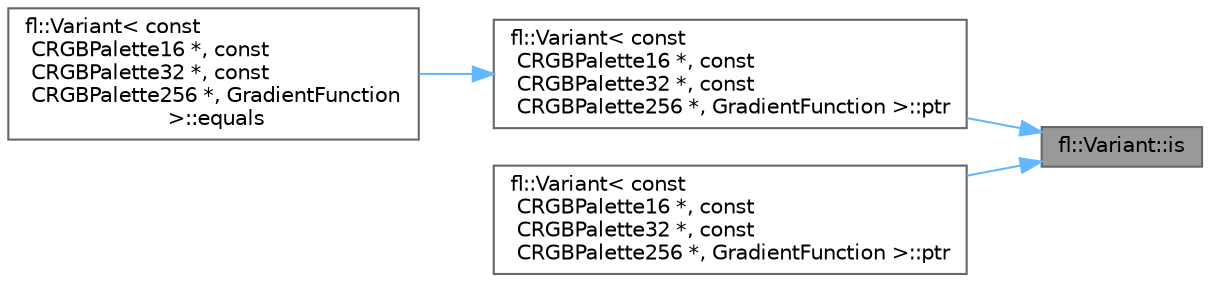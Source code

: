 digraph "fl::Variant::is"
{
 // INTERACTIVE_SVG=YES
 // LATEX_PDF_SIZE
  bgcolor="transparent";
  edge [fontname=Helvetica,fontsize=10,labelfontname=Helvetica,labelfontsize=10];
  node [fontname=Helvetica,fontsize=10,shape=box,height=0.2,width=0.4];
  rankdir="RL";
  Node1 [id="Node000001",label="fl::Variant::is",height=0.2,width=0.4,color="gray40", fillcolor="grey60", style="filled", fontcolor="black",tooltip=" "];
  Node1 -> Node2 [id="edge1_Node000001_Node000002",dir="back",color="steelblue1",style="solid",tooltip=" "];
  Node2 [id="Node000002",label="fl::Variant\< const\l CRGBPalette16 *, const\l CRGBPalette32 *, const\l CRGBPalette256 *, GradientFunction \>::ptr",height=0.2,width=0.4,color="grey40", fillcolor="white", style="filled",URL="$de/d60/classfl_1_1_variant_a65c4d26937c7abd48dd2597d3f2dc209.html#a65c4d26937c7abd48dd2597d3f2dc209",tooltip=" "];
  Node2 -> Node3 [id="edge2_Node000002_Node000003",dir="back",color="steelblue1",style="solid",tooltip=" "];
  Node3 [id="Node000003",label="fl::Variant\< const\l CRGBPalette16 *, const\l CRGBPalette32 *, const\l CRGBPalette256 *, GradientFunction\l \>::equals",height=0.2,width=0.4,color="grey40", fillcolor="white", style="filled",URL="$de/d60/classfl_1_1_variant_ade285535c978f61e20c3453fc1f3ed1a.html#ade285535c978f61e20c3453fc1f3ed1a",tooltip=" "];
  Node1 -> Node4 [id="edge3_Node000001_Node000004",dir="back",color="steelblue1",style="solid",tooltip=" "];
  Node4 [id="Node000004",label="fl::Variant\< const\l CRGBPalette16 *, const\l CRGBPalette32 *, const\l CRGBPalette256 *, GradientFunction \>::ptr",height=0.2,width=0.4,color="grey40", fillcolor="white", style="filled",URL="$de/d60/classfl_1_1_variant_a212993ea4c2f159e94a7b15732eb7e07.html#a212993ea4c2f159e94a7b15732eb7e07",tooltip=" "];
}
